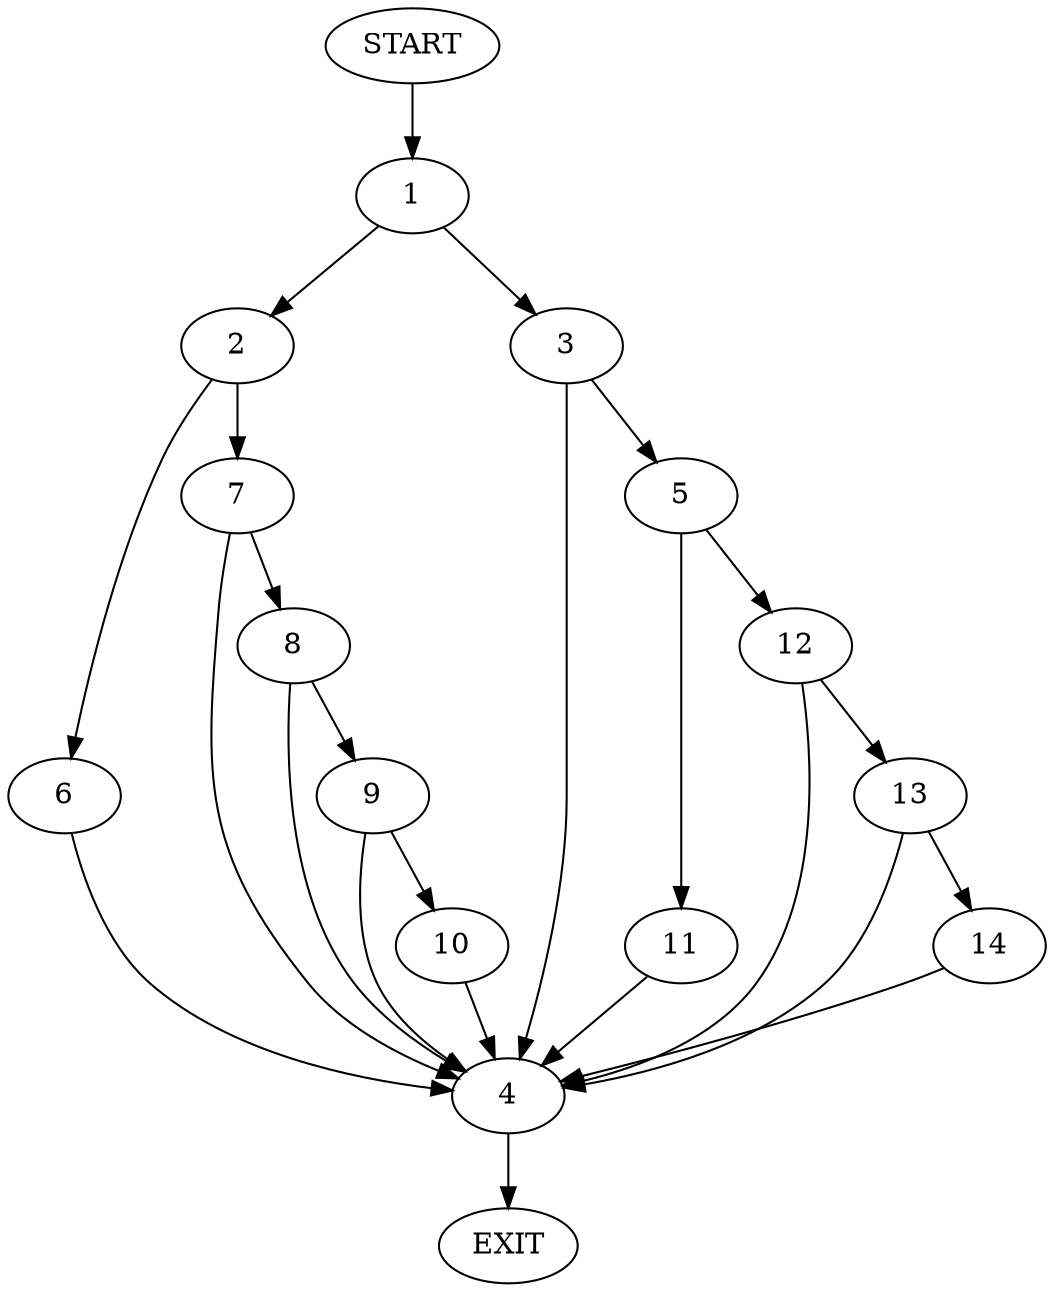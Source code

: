digraph {
0 [label="START"]
15 [label="EXIT"]
0 -> 1
1 -> 2
1 -> 3
3 -> 4
3 -> 5
2 -> 6
2 -> 7
6 -> 4
7 -> 4
7 -> 8
4 -> 15
8 -> 9
8 -> 4
9 -> 4
9 -> 10
10 -> 4
5 -> 11
5 -> 12
11 -> 4
12 -> 4
12 -> 13
13 -> 14
13 -> 4
14 -> 4
}
